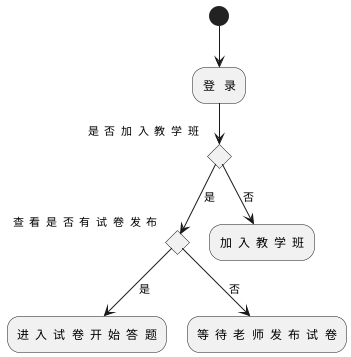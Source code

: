 @startuml
(*)--> "登   录"
--> if "是  否  加  入  教  学  班" then
        [是]if "查  看  是  否  有  试  卷  发  布" then
            -->[是] "进  入  试  卷  开  始  答  题"
        else
            -->[否] "等  待  老  师  发  布  试  卷"
        endif
    else
        -->[否] "加  入  教  学  班"
    endif
@enduml